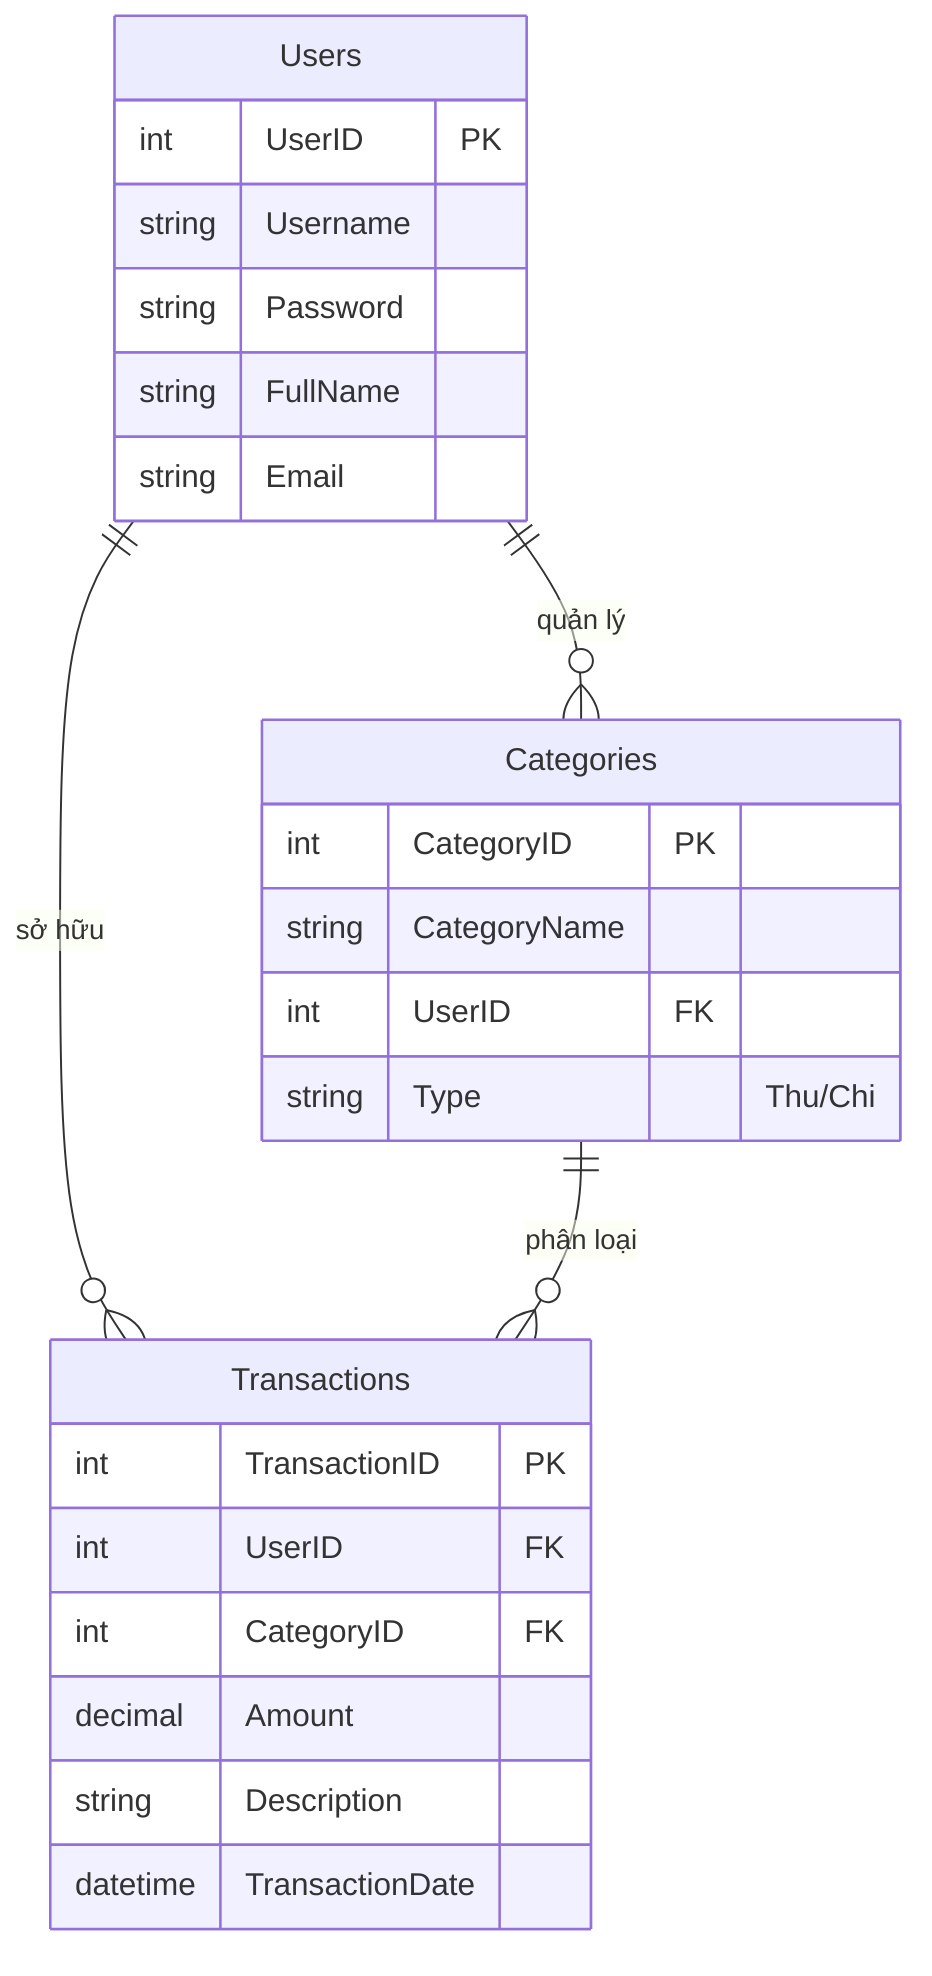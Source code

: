 erDiagram
    Users ||--o{ Categories : "quản lý"
    Users ||--o{ Transactions : "sở hữu"
    Categories ||--o{ Transactions : "phân loại"

    Users {
        int UserID PK
        string Username
        string Password
        string FullName
        string Email
    }

    Categories {
        int CategoryID PK
        string CategoryName
        int UserID FK
        string Type "Thu/Chi"
    }

    Transactions {
        int TransactionID PK
        int UserID FK
        int CategoryID FK
        decimal Amount
        string Description
        datetime TransactionDate
    }